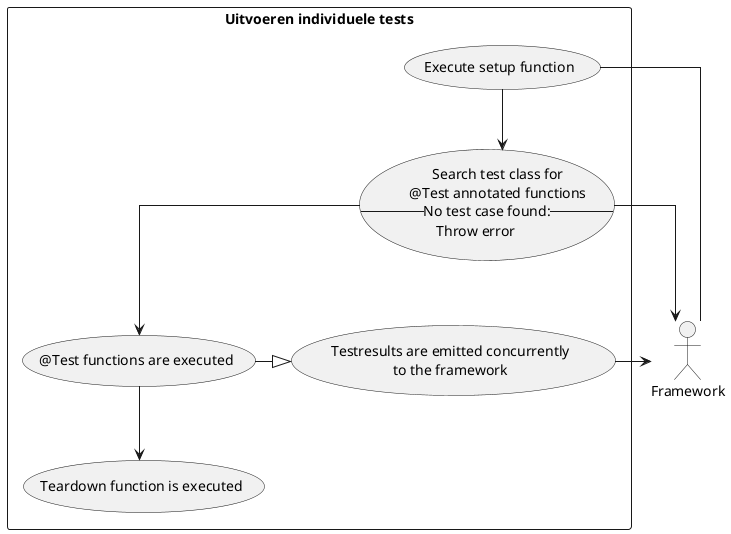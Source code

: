 @startuml usecase
skinparam linetype ortho


actor caller as "Framework"

rectangle usecase as "Uitvoeren individuele tests" {
    usecase setup as "Execute setup function"
    usecase search as "Search test class for 
        @Test annotated functions
        --No test case found:--
        Throw error"
    usecase execute as "@Test functions are executed"
    usecase return as "Testresults are emitted concurrently
    to the framework"
    usecase teardown as "Teardown function is executed"
}

setup - caller
setup --> search
search --> execute
search -> caller
execute -|> return
return -> caller
execute --> teardown

@enduml